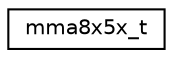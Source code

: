 digraph "Graphical Class Hierarchy"
{
 // LATEX_PDF_SIZE
  edge [fontname="Helvetica",fontsize="10",labelfontname="Helvetica",labelfontsize="10"];
  node [fontname="Helvetica",fontsize="10",shape=record];
  rankdir="LR";
  Node0 [label="mma8x5x_t",height=0.2,width=0.4,color="black", fillcolor="white", style="filled",URL="$structmma8x5x__t.html",tooltip="Device descriptor for MMA8x5x accelerometers."];
}
